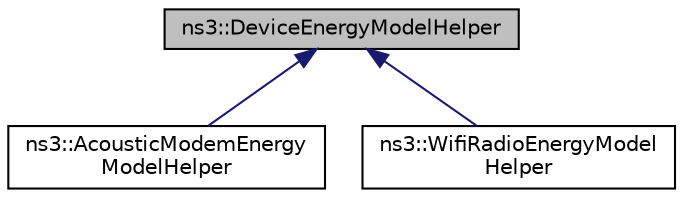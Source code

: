 digraph "ns3::DeviceEnergyModelHelper"
{
 // LATEX_PDF_SIZE
  edge [fontname="Helvetica",fontsize="10",labelfontname="Helvetica",labelfontsize="10"];
  node [fontname="Helvetica",fontsize="10",shape=record];
  Node1 [label="ns3::DeviceEnergyModelHelper",height=0.2,width=0.4,color="black", fillcolor="grey75", style="filled", fontcolor="black",tooltip="Creates DeviceEnergyModel objects."];
  Node1 -> Node2 [dir="back",color="midnightblue",fontsize="10",style="solid",fontname="Helvetica"];
  Node2 [label="ns3::AcousticModemEnergy\lModelHelper",height=0.2,width=0.4,color="black", fillcolor="white", style="filled",URL="$classns3_1_1_acoustic_modem_energy_model_helper.html",tooltip="Assign AcousticModemEnergyModel to uan devices."];
  Node1 -> Node3 [dir="back",color="midnightblue",fontsize="10",style="solid",fontname="Helvetica"];
  Node3 [label="ns3::WifiRadioEnergyModel\lHelper",height=0.2,width=0.4,color="black", fillcolor="white", style="filled",URL="$classns3_1_1_wifi_radio_energy_model_helper.html",tooltip="Assign WifiRadioEnergyModel to wifi devices."];
}
